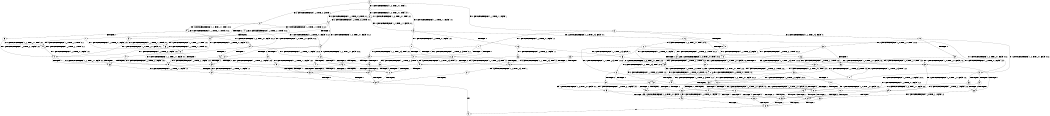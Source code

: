 digraph BCG {
size = "7, 10.5";
center = TRUE;
node [shape = circle];
0 [peripheries = 2];
0 -> 1 [label = "EX !1 !ATOMIC_EXCH_BRANCH (1, +0, TRUE, +0, 1, TRUE) !::"];
0 -> 2 [label = "EX !2 !ATOMIC_EXCH_BRANCH (1, +1, TRUE, +0, 3, TRUE) !::"];
0 -> 3 [label = "EX !0 !ATOMIC_EXCH_BRANCH (1, +1, TRUE, +1, 1, FALSE) !::"];
1 -> 4 [label = "EX !2 !ATOMIC_EXCH_BRANCH (1, +1, TRUE, +0, 3, TRUE) !:0:1:"];
1 -> 5 [label = "EX !0 !ATOMIC_EXCH_BRANCH (1, +1, TRUE, +1, 1, FALSE) !:0:1:"];
1 -> 6 [label = "EX !1 !ATOMIC_EXCH_BRANCH (1, +0, TRUE, +0, 1, TRUE) !:0:1:"];
2 -> 7 [label = "TERMINATE !2"];
2 -> 8 [label = "EX !1 !ATOMIC_EXCH_BRANCH (1, +0, TRUE, +0, 1, FALSE) !:0:1:2:"];
2 -> 9 [label = "EX !0 !ATOMIC_EXCH_BRANCH (1, +1, TRUE, +1, 1, TRUE) !:0:1:2:"];
3 -> 10 [label = "TERMINATE !0"];
3 -> 11 [label = "EX !1 !ATOMIC_EXCH_BRANCH (1, +0, TRUE, +0, 1, FALSE) !:0:"];
3 -> 12 [label = "EX !2 !ATOMIC_EXCH_BRANCH (1, +1, TRUE, +0, 3, FALSE) !:0:"];
4 -> 13 [label = "TERMINATE !2"];
4 -> 14 [label = "EX !0 !ATOMIC_EXCH_BRANCH (1, +1, TRUE, +1, 1, TRUE) !:0:1:2:"];
4 -> 8 [label = "EX !1 !ATOMIC_EXCH_BRANCH (1, +0, TRUE, +0, 1, FALSE) !:0:1:2:"];
5 -> 15 [label = "TERMINATE !0"];
5 -> 16 [label = "EX !2 !ATOMIC_EXCH_BRANCH (1, +1, TRUE, +0, 3, FALSE) !:0:1:"];
5 -> 17 [label = "EX !1 !ATOMIC_EXCH_BRANCH (1, +0, TRUE, +0, 1, FALSE) !:0:1:"];
6 -> 4 [label = "EX !2 !ATOMIC_EXCH_BRANCH (1, +1, TRUE, +0, 3, TRUE) !:0:1:"];
6 -> 5 [label = "EX !0 !ATOMIC_EXCH_BRANCH (1, +1, TRUE, +1, 1, FALSE) !:0:1:"];
6 -> 6 [label = "EX !1 !ATOMIC_EXCH_BRANCH (1, +0, TRUE, +0, 1, TRUE) !:0:1:"];
7 -> 18 [label = "EX !1 !ATOMIC_EXCH_BRANCH (1, +0, TRUE, +0, 1, FALSE) !:0:1:"];
7 -> 19 [label = "EX !0 !ATOMIC_EXCH_BRANCH (1, +1, TRUE, +1, 1, TRUE) !:0:1:"];
8 -> 20 [label = "TERMINATE !1"];
8 -> 21 [label = "TERMINATE !2"];
8 -> 22 [label = "EX !0 !ATOMIC_EXCH_BRANCH (1, +1, TRUE, +1, 1, FALSE) !:0:1:2:"];
9 -> 23 [label = "TERMINATE !2"];
9 -> 24 [label = "EX !1 !ATOMIC_EXCH_BRANCH (1, +0, TRUE, +0, 1, FALSE) !:0:1:2:"];
9 -> 9 [label = "EX !0 !ATOMIC_EXCH_BRANCH (1, +1, TRUE, +1, 1, TRUE) !:0:1:2:"];
10 -> 25 [label = "EX !1 !ATOMIC_EXCH_BRANCH (1, +0, TRUE, +0, 1, FALSE) !::"];
10 -> 26 [label = "EX !2 !ATOMIC_EXCH_BRANCH (1, +1, TRUE, +0, 3, FALSE) !::"];
11 -> 27 [label = "TERMINATE !1"];
11 -> 28 [label = "TERMINATE !0"];
11 -> 29 [label = "EX !2 !ATOMIC_EXCH_BRANCH (1, +1, TRUE, +0, 3, TRUE) !:0:1:"];
12 -> 30 [label = "TERMINATE !0"];
12 -> 31 [label = "EX !1 !ATOMIC_EXCH_BRANCH (1, +0, TRUE, +0, 1, FALSE) !:0:1:2:"];
12 -> 32 [label = "EX !2 !ATOMIC_EXCH_BRANCH (1, +0, TRUE, +1, 1, TRUE) !:0:1:2:"];
13 -> 33 [label = "EX !0 !ATOMIC_EXCH_BRANCH (1, +1, TRUE, +1, 1, TRUE) !:0:1:"];
13 -> 18 [label = "EX !1 !ATOMIC_EXCH_BRANCH (1, +0, TRUE, +0, 1, FALSE) !:0:1:"];
14 -> 34 [label = "TERMINATE !2"];
14 -> 24 [label = "EX !1 !ATOMIC_EXCH_BRANCH (1, +0, TRUE, +0, 1, FALSE) !:0:1:2:"];
14 -> 14 [label = "EX !0 !ATOMIC_EXCH_BRANCH (1, +1, TRUE, +1, 1, TRUE) !:0:1:2:"];
15 -> 35 [label = "EX !2 !ATOMIC_EXCH_BRANCH (1, +1, TRUE, +0, 3, FALSE) !:1:"];
15 -> 36 [label = "EX !1 !ATOMIC_EXCH_BRANCH (1, +0, TRUE, +0, 1, FALSE) !:1:"];
16 -> 37 [label = "TERMINATE !0"];
16 -> 38 [label = "EX !2 !ATOMIC_EXCH_BRANCH (1, +0, TRUE, +1, 1, TRUE) !:0:1:2:"];
16 -> 31 [label = "EX !1 !ATOMIC_EXCH_BRANCH (1, +0, TRUE, +0, 1, FALSE) !:0:1:2:"];
17 -> 27 [label = "TERMINATE !1"];
17 -> 28 [label = "TERMINATE !0"];
17 -> 29 [label = "EX !2 !ATOMIC_EXCH_BRANCH (1, +1, TRUE, +0, 3, TRUE) !:0:1:"];
18 -> 39 [label = "TERMINATE !1"];
18 -> 40 [label = "EX !0 !ATOMIC_EXCH_BRANCH (1, +1, TRUE, +1, 1, FALSE) !:0:1:"];
19 -> 41 [label = "EX !1 !ATOMIC_EXCH_BRANCH (1, +0, TRUE, +0, 1, FALSE) !:0:1:"];
19 -> 19 [label = "EX !0 !ATOMIC_EXCH_BRANCH (1, +1, TRUE, +1, 1, TRUE) !:0:1:"];
20 -> 39 [label = "TERMINATE !2"];
20 -> 42 [label = "EX !0 !ATOMIC_EXCH_BRANCH (1, +1, TRUE, +1, 1, FALSE) !:0:2:"];
21 -> 39 [label = "TERMINATE !1"];
21 -> 40 [label = "EX !0 !ATOMIC_EXCH_BRANCH (1, +1, TRUE, +1, 1, FALSE) !:0:1:"];
22 -> 43 [label = "TERMINATE !1"];
22 -> 44 [label = "TERMINATE !2"];
22 -> 45 [label = "TERMINATE !0"];
23 -> 41 [label = "EX !1 !ATOMIC_EXCH_BRANCH (1, +0, TRUE, +0, 1, FALSE) !:0:1:"];
23 -> 19 [label = "EX !0 !ATOMIC_EXCH_BRANCH (1, +1, TRUE, +1, 1, TRUE) !:0:1:"];
24 -> 46 [label = "TERMINATE !1"];
24 -> 47 [label = "TERMINATE !2"];
24 -> 22 [label = "EX !0 !ATOMIC_EXCH_BRANCH (1, +1, TRUE, +1, 1, FALSE) !:0:1:2:"];
25 -> 48 [label = "TERMINATE !1"];
25 -> 49 [label = "EX !2 !ATOMIC_EXCH_BRANCH (1, +1, TRUE, +0, 3, TRUE) !:1:"];
26 -> 50 [label = "EX !1 !ATOMIC_EXCH_BRANCH (1, +0, TRUE, +0, 1, FALSE) !:1:2:"];
26 -> 51 [label = "EX !2 !ATOMIC_EXCH_BRANCH (1, +0, TRUE, +1, 1, TRUE) !:1:2:"];
27 -> 48 [label = "TERMINATE !0"];
27 -> 52 [label = "EX !2 !ATOMIC_EXCH_BRANCH (1, +1, TRUE, +0, 3, TRUE) !:0:"];
28 -> 48 [label = "TERMINATE !1"];
28 -> 49 [label = "EX !2 !ATOMIC_EXCH_BRANCH (1, +1, TRUE, +0, 3, TRUE) !:1:"];
29 -> 43 [label = "TERMINATE !1"];
29 -> 44 [label = "TERMINATE !2"];
29 -> 45 [label = "TERMINATE !0"];
30 -> 50 [label = "EX !1 !ATOMIC_EXCH_BRANCH (1, +0, TRUE, +0, 1, FALSE) !:1:2:"];
30 -> 51 [label = "EX !2 !ATOMIC_EXCH_BRANCH (1, +0, TRUE, +1, 1, TRUE) !:1:2:"];
31 -> 53 [label = "TERMINATE !1"];
31 -> 54 [label = "TERMINATE !0"];
31 -> 55 [label = "EX !2 !ATOMIC_EXCH_BRANCH (1, +0, TRUE, +1, 1, FALSE) !:0:1:2:"];
32 -> 56 [label = "TERMINATE !0"];
32 -> 57 [label = "EX !1 !ATOMIC_EXCH_BRANCH (1, +0, TRUE, +0, 1, TRUE) !:0:1:2:"];
32 -> 58 [label = "EX !2 !ATOMIC_EXCH_BRANCH (1, +1, TRUE, +0, 3, TRUE) !:0:1:2:"];
33 -> 41 [label = "EX !1 !ATOMIC_EXCH_BRANCH (1, +0, TRUE, +0, 1, FALSE) !:0:1:"];
33 -> 33 [label = "EX !0 !ATOMIC_EXCH_BRANCH (1, +1, TRUE, +1, 1, TRUE) !:0:1:"];
34 -> 41 [label = "EX !1 !ATOMIC_EXCH_BRANCH (1, +0, TRUE, +0, 1, FALSE) !:0:1:"];
34 -> 33 [label = "EX !0 !ATOMIC_EXCH_BRANCH (1, +1, TRUE, +1, 1, TRUE) !:0:1:"];
35 -> 59 [label = "EX !2 !ATOMIC_EXCH_BRANCH (1, +0, TRUE, +1, 1, TRUE) !:1:2:"];
35 -> 50 [label = "EX !1 !ATOMIC_EXCH_BRANCH (1, +0, TRUE, +0, 1, FALSE) !:1:2:"];
36 -> 48 [label = "TERMINATE !1"];
36 -> 49 [label = "EX !2 !ATOMIC_EXCH_BRANCH (1, +1, TRUE, +0, 3, TRUE) !:1:"];
37 -> 59 [label = "EX !2 !ATOMIC_EXCH_BRANCH (1, +0, TRUE, +1, 1, TRUE) !:1:2:"];
37 -> 50 [label = "EX !1 !ATOMIC_EXCH_BRANCH (1, +0, TRUE, +0, 1, FALSE) !:1:2:"];
38 -> 60 [label = "TERMINATE !0"];
38 -> 61 [label = "EX !2 !ATOMIC_EXCH_BRANCH (1, +1, TRUE, +0, 3, TRUE) !:0:1:2:"];
38 -> 57 [label = "EX !1 !ATOMIC_EXCH_BRANCH (1, +0, TRUE, +0, 1, TRUE) !:0:1:2:"];
39 -> 62 [label = "EX !0 !ATOMIC_EXCH_BRANCH (1, +1, TRUE, +1, 1, FALSE) !:0:"];
40 -> 63 [label = "TERMINATE !1"];
40 -> 64 [label = "TERMINATE !0"];
41 -> 65 [label = "TERMINATE !1"];
41 -> 40 [label = "EX !0 !ATOMIC_EXCH_BRANCH (1, +1, TRUE, +1, 1, FALSE) !:0:1:"];
42 -> 63 [label = "TERMINATE !2"];
42 -> 66 [label = "TERMINATE !0"];
43 -> 63 [label = "TERMINATE !2"];
43 -> 66 [label = "TERMINATE !0"];
44 -> 63 [label = "TERMINATE !1"];
44 -> 64 [label = "TERMINATE !0"];
45 -> 66 [label = "TERMINATE !1"];
45 -> 64 [label = "TERMINATE !2"];
46 -> 65 [label = "TERMINATE !2"];
46 -> 42 [label = "EX !0 !ATOMIC_EXCH_BRANCH (1, +1, TRUE, +1, 1, FALSE) !:0:2:"];
47 -> 65 [label = "TERMINATE !1"];
47 -> 40 [label = "EX !0 !ATOMIC_EXCH_BRANCH (1, +1, TRUE, +1, 1, FALSE) !:0:1:"];
48 -> 67 [label = "EX !2 !ATOMIC_EXCH_BRANCH (1, +1, TRUE, +0, 3, TRUE) !::"];
49 -> 66 [label = "TERMINATE !1"];
49 -> 64 [label = "TERMINATE !2"];
50 -> 68 [label = "TERMINATE !1"];
50 -> 69 [label = "EX !2 !ATOMIC_EXCH_BRANCH (1, +0, TRUE, +1, 1, FALSE) !:1:2:"];
51 -> 70 [label = "EX !1 !ATOMIC_EXCH_BRANCH (1, +0, TRUE, +0, 1, TRUE) !:1:2:"];
51 -> 71 [label = "EX !2 !ATOMIC_EXCH_BRANCH (1, +1, TRUE, +0, 3, TRUE) !:1:2:"];
52 -> 63 [label = "TERMINATE !2"];
52 -> 66 [label = "TERMINATE !0"];
53 -> 68 [label = "TERMINATE !0"];
53 -> 72 [label = "EX !2 !ATOMIC_EXCH_BRANCH (1, +0, TRUE, +1, 1, FALSE) !:0:2:"];
54 -> 68 [label = "TERMINATE !1"];
54 -> 69 [label = "EX !2 !ATOMIC_EXCH_BRANCH (1, +0, TRUE, +1, 1, FALSE) !:1:2:"];
55 -> 73 [label = "TERMINATE !1"];
55 -> 74 [label = "TERMINATE !2"];
55 -> 75 [label = "TERMINATE !0"];
56 -> 70 [label = "EX !1 !ATOMIC_EXCH_BRANCH (1, +0, TRUE, +0, 1, TRUE) !:1:2:"];
56 -> 71 [label = "EX !2 !ATOMIC_EXCH_BRANCH (1, +1, TRUE, +0, 3, TRUE) !:1:2:"];
57 -> 60 [label = "TERMINATE !0"];
57 -> 61 [label = "EX !2 !ATOMIC_EXCH_BRANCH (1, +1, TRUE, +0, 3, TRUE) !:0:1:2:"];
57 -> 57 [label = "EX !1 !ATOMIC_EXCH_BRANCH (1, +0, TRUE, +0, 1, TRUE) !:0:1:2:"];
58 -> 76 [label = "TERMINATE !2"];
58 -> 77 [label = "TERMINATE !0"];
58 -> 78 [label = "EX !1 !ATOMIC_EXCH_BRANCH (1, +0, TRUE, +0, 1, FALSE) !:0:1:2:"];
59 -> 79 [label = "EX !2 !ATOMIC_EXCH_BRANCH (1, +1, TRUE, +0, 3, TRUE) !:1:2:"];
59 -> 70 [label = "EX !1 !ATOMIC_EXCH_BRANCH (1, +0, TRUE, +0, 1, TRUE) !:1:2:"];
60 -> 79 [label = "EX !2 !ATOMIC_EXCH_BRANCH (1, +1, TRUE, +0, 3, TRUE) !:1:2:"];
60 -> 70 [label = "EX !1 !ATOMIC_EXCH_BRANCH (1, +0, TRUE, +0, 1, TRUE) !:1:2:"];
61 -> 80 [label = "TERMINATE !2"];
61 -> 81 [label = "TERMINATE !0"];
61 -> 78 [label = "EX !1 !ATOMIC_EXCH_BRANCH (1, +0, TRUE, +0, 1, FALSE) !:0:1:2:"];
62 -> 82 [label = "TERMINATE !0"];
63 -> 82 [label = "TERMINATE !0"];
64 -> 82 [label = "TERMINATE !1"];
65 -> 62 [label = "EX !0 !ATOMIC_EXCH_BRANCH (1, +1, TRUE, +1, 1, FALSE) !:0:"];
66 -> 82 [label = "TERMINATE !2"];
67 -> 82 [label = "TERMINATE !2"];
68 -> 83 [label = "EX !2 !ATOMIC_EXCH_BRANCH (1, +0, TRUE, +1, 1, FALSE) !:2:"];
69 -> 84 [label = "TERMINATE !1"];
69 -> 85 [label = "TERMINATE !2"];
70 -> 79 [label = "EX !2 !ATOMIC_EXCH_BRANCH (1, +1, TRUE, +0, 3, TRUE) !:1:2:"];
70 -> 70 [label = "EX !1 !ATOMIC_EXCH_BRANCH (1, +0, TRUE, +0, 1, TRUE) !:1:2:"];
71 -> 86 [label = "TERMINATE !2"];
71 -> 87 [label = "EX !1 !ATOMIC_EXCH_BRANCH (1, +0, TRUE, +0, 1, FALSE) !:1:2:"];
72 -> 88 [label = "TERMINATE !2"];
72 -> 84 [label = "TERMINATE !0"];
73 -> 88 [label = "TERMINATE !2"];
73 -> 84 [label = "TERMINATE !0"];
74 -> 88 [label = "TERMINATE !1"];
74 -> 85 [label = "TERMINATE !0"];
75 -> 84 [label = "TERMINATE !1"];
75 -> 85 [label = "TERMINATE !2"];
76 -> 86 [label = "TERMINATE !0"];
76 -> 89 [label = "EX !1 !ATOMIC_EXCH_BRANCH (1, +0, TRUE, +0, 1, FALSE) !:0:1:"];
77 -> 86 [label = "TERMINATE !2"];
77 -> 87 [label = "EX !1 !ATOMIC_EXCH_BRANCH (1, +0, TRUE, +0, 1, FALSE) !:1:2:"];
78 -> 73 [label = "TERMINATE !1"];
78 -> 74 [label = "TERMINATE !2"];
78 -> 75 [label = "TERMINATE !0"];
79 -> 90 [label = "TERMINATE !2"];
79 -> 87 [label = "EX !1 !ATOMIC_EXCH_BRANCH (1, +0, TRUE, +0, 1, FALSE) !:1:2:"];
80 -> 90 [label = "TERMINATE !0"];
80 -> 89 [label = "EX !1 !ATOMIC_EXCH_BRANCH (1, +0, TRUE, +0, 1, FALSE) !:0:1:"];
81 -> 90 [label = "TERMINATE !2"];
81 -> 87 [label = "EX !1 !ATOMIC_EXCH_BRANCH (1, +0, TRUE, +0, 1, FALSE) !:1:2:"];
82 -> 91 [label = "exit"];
83 -> 92 [label = "TERMINATE !2"];
84 -> 92 [label = "TERMINATE !2"];
85 -> 92 [label = "TERMINATE !1"];
86 -> 93 [label = "EX !1 !ATOMIC_EXCH_BRANCH (1, +0, TRUE, +0, 1, FALSE) !:1:"];
87 -> 84 [label = "TERMINATE !1"];
87 -> 85 [label = "TERMINATE !2"];
88 -> 92 [label = "TERMINATE !0"];
89 -> 88 [label = "TERMINATE !1"];
89 -> 85 [label = "TERMINATE !0"];
90 -> 93 [label = "EX !1 !ATOMIC_EXCH_BRANCH (1, +0, TRUE, +0, 1, FALSE) !:1:"];
92 -> 91 [label = "exit"];
93 -> 92 [label = "TERMINATE !1"];
}
